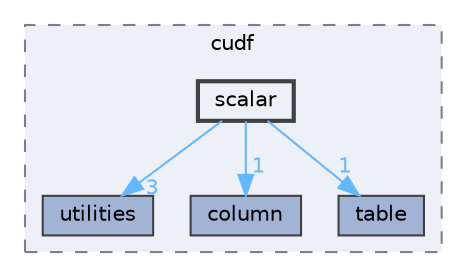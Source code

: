 digraph "D:/gitLibrary/cudf/cpp/include/cudf/scalar"
{
 // LATEX_PDF_SIZE
  bgcolor="transparent";
  edge [fontname=Helvetica,fontsize=10,labelfontname=Helvetica,labelfontsize=10];
  node [fontname=Helvetica,fontsize=10,shape=box,height=0.2,width=0.4];
  compound=true
  subgraph clusterdir_87e6427d1ef099fd52d9d0724c66b062 {
    graph [ bgcolor="#edf0f7", pencolor="grey50", label="cudf", fontname=Helvetica,fontsize=10 style="filled,dashed", URL="dir_87e6427d1ef099fd52d9d0724c66b062.html",tooltip=""]
  dir_8262fc92296c7dd0bcaa745c9549f750 [label="utilities", fillcolor="#a2b4d6", color="grey25", style="filled", URL="dir_8262fc92296c7dd0bcaa745c9549f750.html",tooltip=""];
  dir_fce7e93f70105769e490dda9a6ac64fb [label="column", fillcolor="#a2b4d6", color="grey25", style="filled", URL="dir_fce7e93f70105769e490dda9a6ac64fb.html",tooltip=""];
  dir_9d85f5b54f4565533fc543f57ae7704d [label="table", fillcolor="#a2b4d6", color="grey25", style="filled", URL="dir_9d85f5b54f4565533fc543f57ae7704d.html",tooltip=""];
  dir_afa83cc9b3075ac846db8d24480e5154 [label="scalar", fillcolor="#edf0f7", color="grey25", style="filled,bold", URL="dir_afa83cc9b3075ac846db8d24480e5154.html",tooltip=""];
  }
  dir_afa83cc9b3075ac846db8d24480e5154->dir_8262fc92296c7dd0bcaa745c9549f750 [headlabel="3", labeldistance=1.5 headhref="dir_000028_000038.html" color="steelblue1" fontcolor="steelblue1"];
  dir_afa83cc9b3075ac846db8d24480e5154->dir_9d85f5b54f4565533fc543f57ae7704d [headlabel="1", labeldistance=1.5 headhref="dir_000028_000033.html" color="steelblue1" fontcolor="steelblue1"];
  dir_afa83cc9b3075ac846db8d24480e5154->dir_fce7e93f70105769e490dda9a6ac64fb [headlabel="1", labeldistance=1.5 headhref="dir_000028_000003.html" color="steelblue1" fontcolor="steelblue1"];
}
